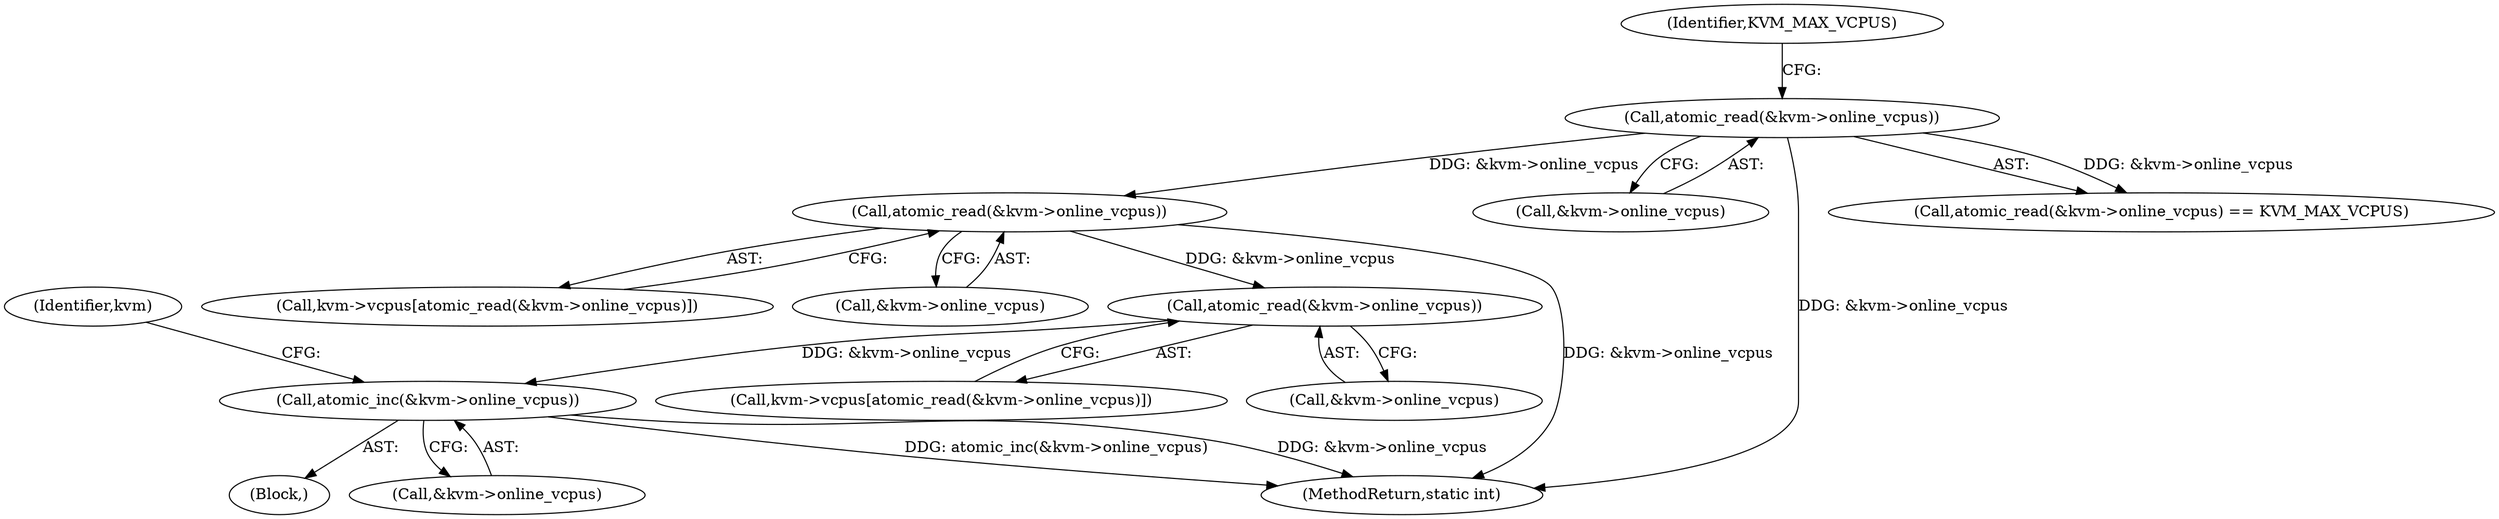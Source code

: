 digraph "0_linux_338c7dbadd2671189cec7faf64c84d01071b3f96@API" {
"1000186" [label="(Call,atomic_read(&kvm->online_vcpus))"];
"1000157" [label="(Call,atomic_read(&kvm->online_vcpus))"];
"1000210" [label="(Call,atomic_read(&kvm->online_vcpus))"];
"1000217" [label="(Call,atomic_inc(&kvm->online_vcpus))"];
"1000158" [label="(Call,&kvm->online_vcpus)"];
"1000211" [label="(Call,&kvm->online_vcpus)"];
"1000210" [label="(Call,atomic_read(&kvm->online_vcpus))"];
"1000242" [label="(MethodReturn,static int)"];
"1000182" [label="(Call,kvm->vcpus[atomic_read(&kvm->online_vcpus)])"];
"1000156" [label="(Call,atomic_read(&kvm->online_vcpus) == KVM_MAX_VCPUS)"];
"1000187" [label="(Call,&kvm->online_vcpus)"];
"1000157" [label="(Call,atomic_read(&kvm->online_vcpus))"];
"1000104" [label="(Block,)"];
"1000162" [label="(Identifier,KVM_MAX_VCPUS)"];
"1000206" [label="(Call,kvm->vcpus[atomic_read(&kvm->online_vcpus)])"];
"1000225" [label="(Identifier,kvm)"];
"1000218" [label="(Call,&kvm->online_vcpus)"];
"1000186" [label="(Call,atomic_read(&kvm->online_vcpus))"];
"1000217" [label="(Call,atomic_inc(&kvm->online_vcpus))"];
"1000186" -> "1000182"  [label="AST: "];
"1000186" -> "1000187"  [label="CFG: "];
"1000187" -> "1000186"  [label="AST: "];
"1000182" -> "1000186"  [label="CFG: "];
"1000186" -> "1000242"  [label="DDG: &kvm->online_vcpus"];
"1000157" -> "1000186"  [label="DDG: &kvm->online_vcpus"];
"1000186" -> "1000210"  [label="DDG: &kvm->online_vcpus"];
"1000157" -> "1000156"  [label="AST: "];
"1000157" -> "1000158"  [label="CFG: "];
"1000158" -> "1000157"  [label="AST: "];
"1000162" -> "1000157"  [label="CFG: "];
"1000157" -> "1000242"  [label="DDG: &kvm->online_vcpus"];
"1000157" -> "1000156"  [label="DDG: &kvm->online_vcpus"];
"1000210" -> "1000206"  [label="AST: "];
"1000210" -> "1000211"  [label="CFG: "];
"1000211" -> "1000210"  [label="AST: "];
"1000206" -> "1000210"  [label="CFG: "];
"1000210" -> "1000217"  [label="DDG: &kvm->online_vcpus"];
"1000217" -> "1000104"  [label="AST: "];
"1000217" -> "1000218"  [label="CFG: "];
"1000218" -> "1000217"  [label="AST: "];
"1000225" -> "1000217"  [label="CFG: "];
"1000217" -> "1000242"  [label="DDG: atomic_inc(&kvm->online_vcpus)"];
"1000217" -> "1000242"  [label="DDG: &kvm->online_vcpus"];
}
